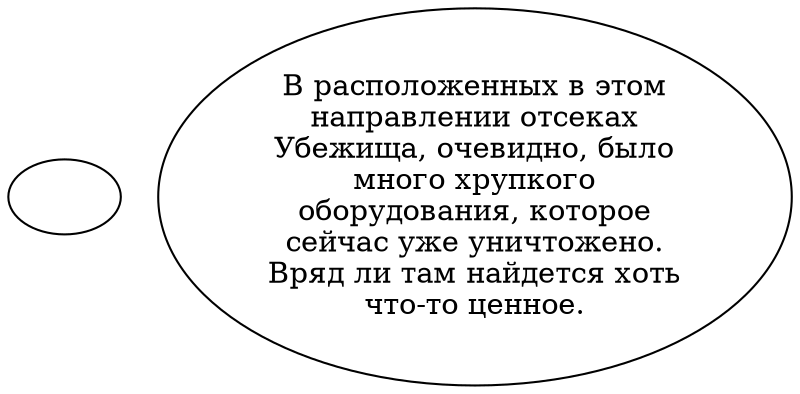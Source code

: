 digraph rubcore {
  "start" [style=filled       fillcolor="#FFFFFF"       color="#000000"]
  "start" [label=""]
  "spatial_p_proc" [style=filled       fillcolor="#FFFFFF"       color="#000000"]
  "spatial_p_proc" [label="В расположенных в этом\nнаправлении отсеках\nУбежища, очевидно, было\nмного хрупкого\nоборудования, которое\nсейчас уже уничтожено.\nВряд ли там найдется хоть\nчто-то ценное."]
}